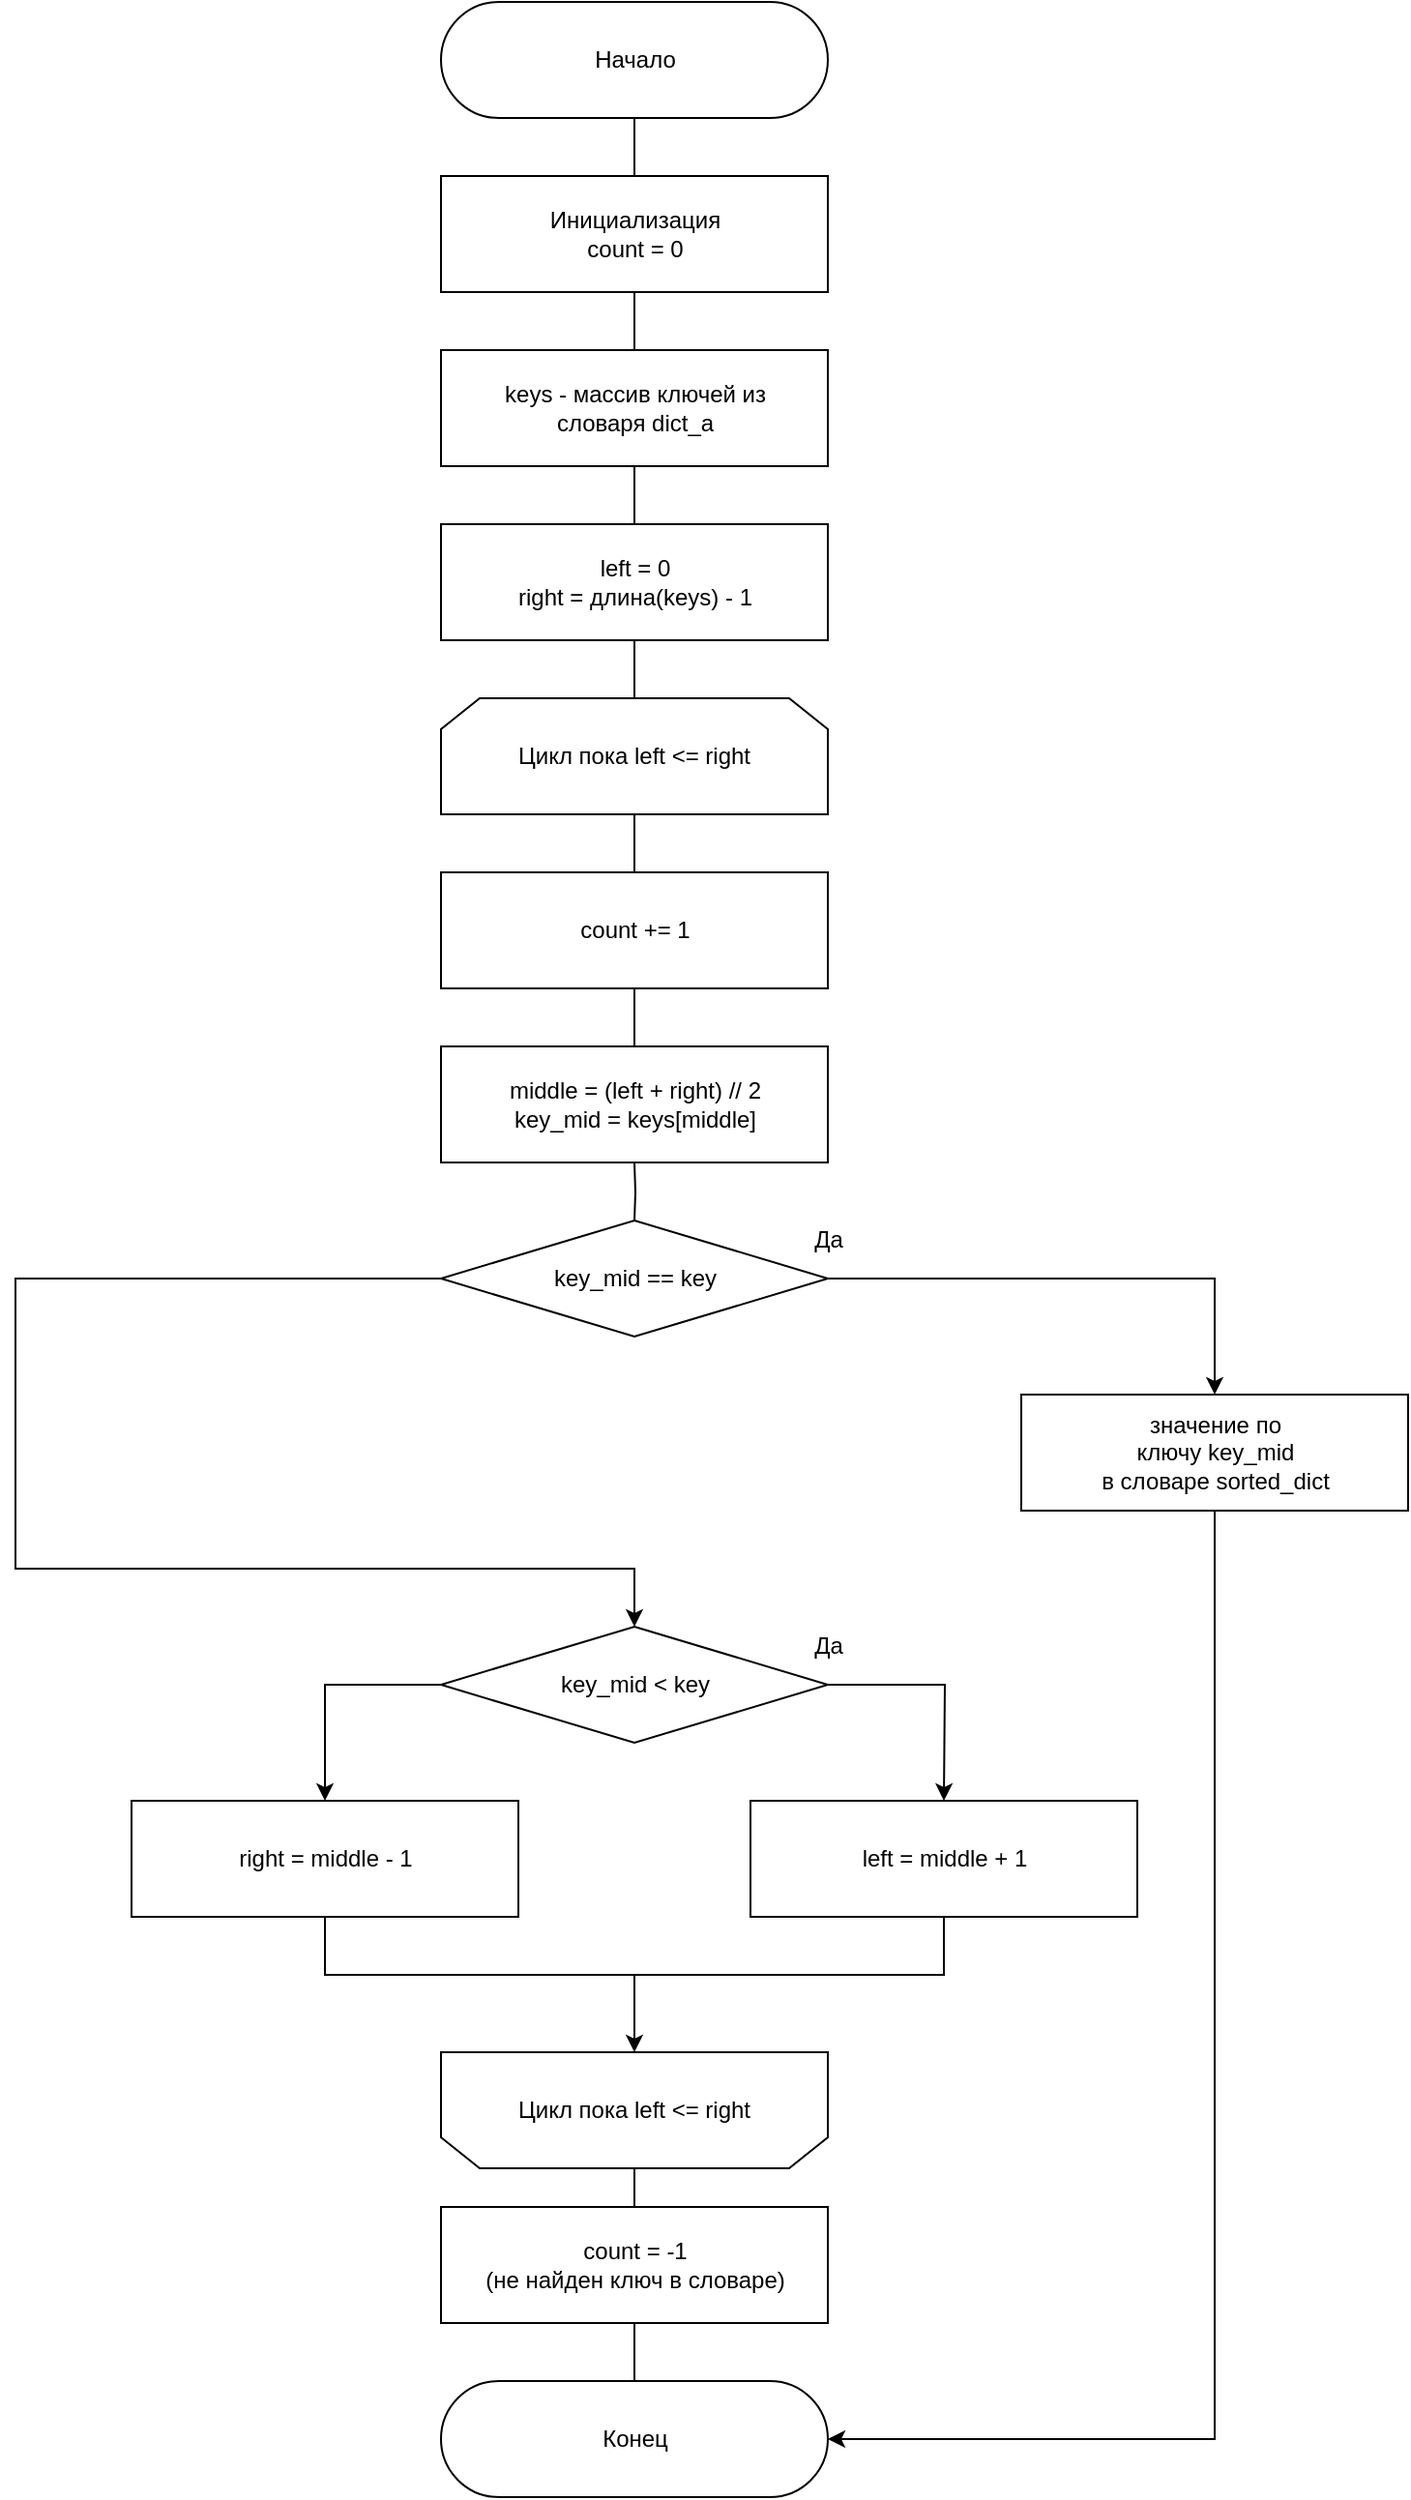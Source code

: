 <mxfile version="24.7.8">
  <diagram id="QM2p47kPDZQZnexqTIiv" name="Страница 1">
    <mxGraphModel dx="1434" dy="838" grid="1" gridSize="10" guides="1" tooltips="1" connect="1" arrows="1" fold="1" page="1" pageScale="1" pageWidth="1654" pageHeight="2336" math="0" shadow="0">
      <root>
        <mxCell id="0" />
        <mxCell id="1" parent="0" />
        <mxCell id="197" style="edgeStyle=none;html=1;exitX=0.5;exitY=0.5;exitDx=0;exitDy=30;exitPerimeter=0;entryX=0.5;entryY=0;entryDx=0;entryDy=0;endArrow=none;endFill=0;" parent="1" source="3" target="167" edge="1">
          <mxGeometry relative="1" as="geometry" />
        </mxCell>
        <mxCell id="3" value="Начало" style="html=1;dashed=0;whitespace=wrap;shape=mxgraph.dfd.start" parent="1" vertex="1">
          <mxGeometry x="860" y="120" width="200" height="60" as="geometry" />
        </mxCell>
        <mxCell id="229" style="edgeStyle=orthogonalEdgeStyle;html=1;exitX=0.5;exitY=1;exitDx=0;exitDy=0;entryX=0.5;entryY=0;entryDx=0;entryDy=0;rounded=0;endArrow=none;endFill=0;" parent="1" source="167" target="227" edge="1">
          <mxGeometry relative="1" as="geometry" />
        </mxCell>
        <mxCell id="167" value="Инициализация&lt;br&gt;count = 0" style="html=1;dashed=0;whitespace=wrap;" parent="1" vertex="1">
          <mxGeometry x="860" y="210" width="200" height="60" as="geometry" />
        </mxCell>
        <mxCell id="231" style="edgeStyle=orthogonalEdgeStyle;rounded=0;html=1;exitX=0.5;exitY=1;exitDx=0;exitDy=0;entryX=0.5;entryY=0;entryDx=0;entryDy=0;endArrow=none;endFill=0;" parent="1" source="181" target="228" edge="1">
          <mxGeometry relative="1" as="geometry" />
        </mxCell>
        <mxCell id="181" value="Цикл пока left &amp;lt;= right" style="shape=loopLimit;whiteSpace=wrap;html=1;direction=east" parent="1" vertex="1">
          <mxGeometry x="860" y="480" width="200" height="60" as="geometry" />
        </mxCell>
        <mxCell id="199" style="edgeStyle=orthogonalEdgeStyle;rounded=0;orthogonalLoop=1;jettySize=auto;html=1;exitX=1;exitY=0.5;exitDx=0;exitDy=0;endArrow=classic;endFill=1;entryX=0.5;entryY=0;entryDx=0;entryDy=0;" parent="1" source="201" target="203" edge="1">
          <mxGeometry relative="1" as="geometry">
            <mxPoint x="1120" y="840" as="targetPoint" />
          </mxGeometry>
        </mxCell>
        <mxCell id="201" value="key_mid == key" style="shape=rhombus;html=1;dashed=0;whitespace=wrap;perimeter=rhombusPerimeter;" parent="1" vertex="1">
          <mxGeometry x="860" y="750" width="200" height="60" as="geometry" />
        </mxCell>
        <mxCell id="202" value="Да" style="text;html=1;align=center;verticalAlign=middle;resizable=0;points=[];autosize=1;strokeColor=none;" parent="1" vertex="1">
          <mxGeometry x="1045" y="750" width="30" height="20" as="geometry" />
        </mxCell>
        <mxCell id="265" style="edgeStyle=orthogonalEdgeStyle;rounded=0;html=1;exitX=0.5;exitY=1;exitDx=0;exitDy=0;entryX=1;entryY=0.5;entryDx=0;entryDy=0;entryPerimeter=0;endArrow=classic;endFill=1;" parent="1" source="203" target="215" edge="1">
          <mxGeometry relative="1" as="geometry" />
        </mxCell>
        <mxCell id="203" value="значение по&lt;br&gt;ключу key_mid&lt;br&gt;в словаре sorted_dict" style="html=1;dashed=0;whitespace=wrap;" parent="1" vertex="1">
          <mxGeometry x="1160" y="840" width="200" height="60" as="geometry" />
        </mxCell>
        <mxCell id="214" style="edgeStyle=orthogonalEdgeStyle;rounded=0;html=1;exitX=0;exitY=0.5;exitDx=0;exitDy=0;endArrow=classic;endFill=1;entryX=0.5;entryY=0;entryDx=0;entryDy=0;" parent="1" source="201" target="258" edge="1">
          <mxGeometry relative="1" as="geometry">
            <mxPoint x="800" y="840" as="targetPoint" />
            <Array as="points">
              <mxPoint x="640" y="780" />
              <mxPoint x="640" y="930" />
              <mxPoint x="960" y="930" />
            </Array>
            <mxPoint x="800" y="900" as="sourcePoint" />
          </mxGeometry>
        </mxCell>
        <mxCell id="222" style="edgeStyle=orthogonalEdgeStyle;rounded=0;html=1;exitX=0.5;exitY=0;exitDx=0;exitDy=0;entryX=0.5;entryY=0;entryDx=0;entryDy=0;endArrow=none;endFill=0;" parent="1" source="212" target="220" edge="1">
          <mxGeometry relative="1" as="geometry">
            <mxPoint x="960" y="1270" as="targetPoint" />
          </mxGeometry>
        </mxCell>
        <mxCell id="212" value="Цикл пока left &amp;lt;= right" style="shape=loopLimit;whiteSpace=wrap;html=1;strokeWidth=1;direction=west;" parent="1" vertex="1">
          <mxGeometry x="860" y="1180" width="200" height="60" as="geometry" />
        </mxCell>
        <mxCell id="215" value="Конец" style="html=1;dashed=0;whitespace=wrap;shape=mxgraph.dfd.start" parent="1" vertex="1">
          <mxGeometry x="860" y="1350" width="200" height="60" as="geometry" />
        </mxCell>
        <mxCell id="233" style="edgeStyle=orthogonalEdgeStyle;rounded=0;html=1;exitX=0.5;exitY=1;exitDx=0;exitDy=0;entryX=0.5;entryY=0.5;entryDx=0;entryDy=-30;entryPerimeter=0;endArrow=none;endFill=0;" parent="1" source="220" target="215" edge="1">
          <mxGeometry relative="1" as="geometry" />
        </mxCell>
        <mxCell id="220" value="count = -1&lt;br&gt;(не найден ключ в словаре)" style="html=1;dashed=0;whitespace=wrap;" parent="1" vertex="1">
          <mxGeometry x="860" y="1260" width="200" height="60" as="geometry" />
        </mxCell>
        <mxCell id="235" style="edgeStyle=orthogonalEdgeStyle;html=1;exitX=0.5;exitY=1;exitDx=0;exitDy=0;entryX=0.5;entryY=0;entryDx=0;entryDy=0;rounded=0;endArrow=none;endFill=0;" parent="1" source="227" target="234" edge="1">
          <mxGeometry relative="1" as="geometry" />
        </mxCell>
        <mxCell id="227" value="keys - массив ключей из&lt;br&gt;словаря dict_a" style="html=1;dashed=0;whitespace=wrap;" parent="1" vertex="1">
          <mxGeometry x="860" y="300" width="200" height="60" as="geometry" />
        </mxCell>
        <mxCell id="232" style="edgeStyle=orthogonalEdgeStyle;rounded=0;html=1;exitX=0.5;exitY=1;exitDx=0;exitDy=0;entryX=0.5;entryY=0;entryDx=0;entryDy=0;endArrow=none;endFill=0;" parent="1" target="201" edge="1">
          <mxGeometry relative="1" as="geometry">
            <mxPoint x="960" y="720" as="sourcePoint" />
          </mxGeometry>
        </mxCell>
        <mxCell id="238" style="edgeStyle=orthogonalEdgeStyle;rounded=0;html=1;exitX=0.5;exitY=1;exitDx=0;exitDy=0;entryX=0.5;entryY=0;entryDx=0;entryDy=0;endArrow=none;endFill=0;" parent="1" source="228" target="237" edge="1">
          <mxGeometry relative="1" as="geometry" />
        </mxCell>
        <mxCell id="228" value="count += 1" style="html=1;dashed=0;whitespace=wrap;" parent="1" vertex="1">
          <mxGeometry x="860" y="570" width="200" height="60" as="geometry" />
        </mxCell>
        <mxCell id="236" style="edgeStyle=orthogonalEdgeStyle;rounded=0;html=1;exitX=0.5;exitY=1;exitDx=0;exitDy=0;entryX=0.5;entryY=0;entryDx=0;entryDy=0;endArrow=none;endFill=0;" parent="1" source="234" target="181" edge="1">
          <mxGeometry relative="1" as="geometry" />
        </mxCell>
        <mxCell id="234" value="left = 0&lt;br&gt;right = длина(keys) - 1" style="html=1;dashed=0;whitespace=wrap;" parent="1" vertex="1">
          <mxGeometry x="860" y="390" width="200" height="60" as="geometry" />
        </mxCell>
        <mxCell id="237" value="middle = (left + right) // 2&lt;br&gt;key_mid = keys[middle]" style="html=1;dashed=0;whitespace=wrap;" parent="1" vertex="1">
          <mxGeometry x="860" y="660" width="200" height="60" as="geometry" />
        </mxCell>
        <mxCell id="257" style="edgeStyle=orthogonalEdgeStyle;rounded=0;orthogonalLoop=1;jettySize=auto;html=1;exitX=1;exitY=0.5;exitDx=0;exitDy=0;endArrow=classic;endFill=1;" parent="1" source="258" edge="1">
          <mxGeometry relative="1" as="geometry">
            <mxPoint x="1120" y="1050" as="targetPoint" />
          </mxGeometry>
        </mxCell>
        <mxCell id="262" style="edgeStyle=orthogonalEdgeStyle;rounded=0;html=1;exitX=0;exitY=0.5;exitDx=0;exitDy=0;entryX=0.5;entryY=0;entryDx=0;entryDy=0;endArrow=classic;endFill=1;" parent="1" source="258" target="261" edge="1">
          <mxGeometry relative="1" as="geometry" />
        </mxCell>
        <mxCell id="258" value="key_mid &amp;lt; key" style="shape=rhombus;html=1;dashed=0;whitespace=wrap;perimeter=rhombusPerimeter;" parent="1" vertex="1">
          <mxGeometry x="860" y="960" width="200" height="60" as="geometry" />
        </mxCell>
        <mxCell id="259" value="Да" style="text;html=1;align=center;verticalAlign=middle;resizable=0;points=[];autosize=1;strokeColor=none;" parent="1" vertex="1">
          <mxGeometry x="1045" y="960" width="30" height="20" as="geometry" />
        </mxCell>
        <mxCell id="263" style="edgeStyle=orthogonalEdgeStyle;rounded=0;html=1;exitX=0.5;exitY=1;exitDx=0;exitDy=0;entryX=0.5;entryY=1;entryDx=0;entryDy=0;endArrow=classic;endFill=1;" parent="1" source="260" target="212" edge="1">
          <mxGeometry relative="1" as="geometry">
            <Array as="points">
              <mxPoint x="1120" y="1140" />
              <mxPoint x="960" y="1140" />
            </Array>
          </mxGeometry>
        </mxCell>
        <mxCell id="260" value="left = middle + 1" style="html=1;dashed=0;whitespace=wrap;" parent="1" vertex="1">
          <mxGeometry x="1020" y="1050" width="200" height="60" as="geometry" />
        </mxCell>
        <mxCell id="264" style="edgeStyle=orthogonalEdgeStyle;rounded=0;html=1;exitX=0.5;exitY=1;exitDx=0;exitDy=0;endArrow=none;endFill=0;" parent="1" source="261" edge="1">
          <mxGeometry relative="1" as="geometry">
            <mxPoint x="960" y="1140" as="targetPoint" />
            <Array as="points">
              <mxPoint x="800" y="1140" />
            </Array>
          </mxGeometry>
        </mxCell>
        <mxCell id="261" value="right = middle - 1" style="html=1;dashed=0;whitespace=wrap;" parent="1" vertex="1">
          <mxGeometry x="700" y="1050" width="200" height="60" as="geometry" />
        </mxCell>
      </root>
    </mxGraphModel>
  </diagram>
</mxfile>
